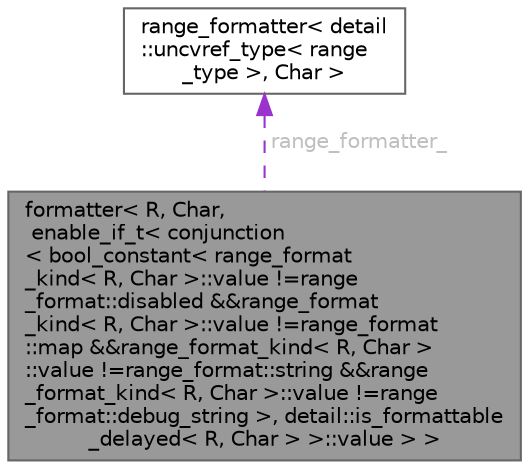 digraph "formatter&lt; R, Char, enable_if_t&lt; conjunction&lt; bool_constant&lt; range_format_kind&lt; R, Char &gt;::value !=range_format::disabled &amp;&amp;range_format_kind&lt; R, Char &gt;::value !=range_format::map &amp;&amp;range_format_kind&lt; R, Char &gt;::value !=range_format::string &amp;&amp;range_format_kind&lt; R, Char &gt;::value !=range_format::debug_string &gt;, detail::is_formattable_delayed&lt; R, Char &gt; &gt;::value &gt; &gt;"
{
 // LATEX_PDF_SIZE
  bgcolor="transparent";
  edge [fontname=Helvetica,fontsize=10,labelfontname=Helvetica,labelfontsize=10];
  node [fontname=Helvetica,fontsize=10,shape=box,height=0.2,width=0.4];
  Node1 [id="Node000001",label="formatter\< R, Char,\l enable_if_t\< conjunction\l\< bool_constant\< range_format\l_kind\< R, Char \>::value !=range\l_format::disabled &&range_format\l_kind\< R, Char \>::value !=range_format\l::map &&range_format_kind\< R, Char \>\l::value !=range_format::string &&range\l_format_kind\< R, Char \>::value !=range\l_format::debug_string \>, detail::is_formattable\l_delayed\< R, Char \> \>::value \> \>",height=0.2,width=0.4,color="gray40", fillcolor="grey60", style="filled", fontcolor="black",tooltip=" "];
  Node2 -> Node1 [id="edge1_Node000001_Node000002",dir="back",color="darkorchid3",style="dashed",tooltip=" ",label=" range_formatter_",fontcolor="grey" ];
  Node2 [id="Node000002",label="range_formatter\< detail\l::uncvref_type\< range\l_type \>, Char \>",height=0.2,width=0.4,color="gray40", fillcolor="white", style="filled",URL="$structrange__formatter.html",tooltip=" "];
}
